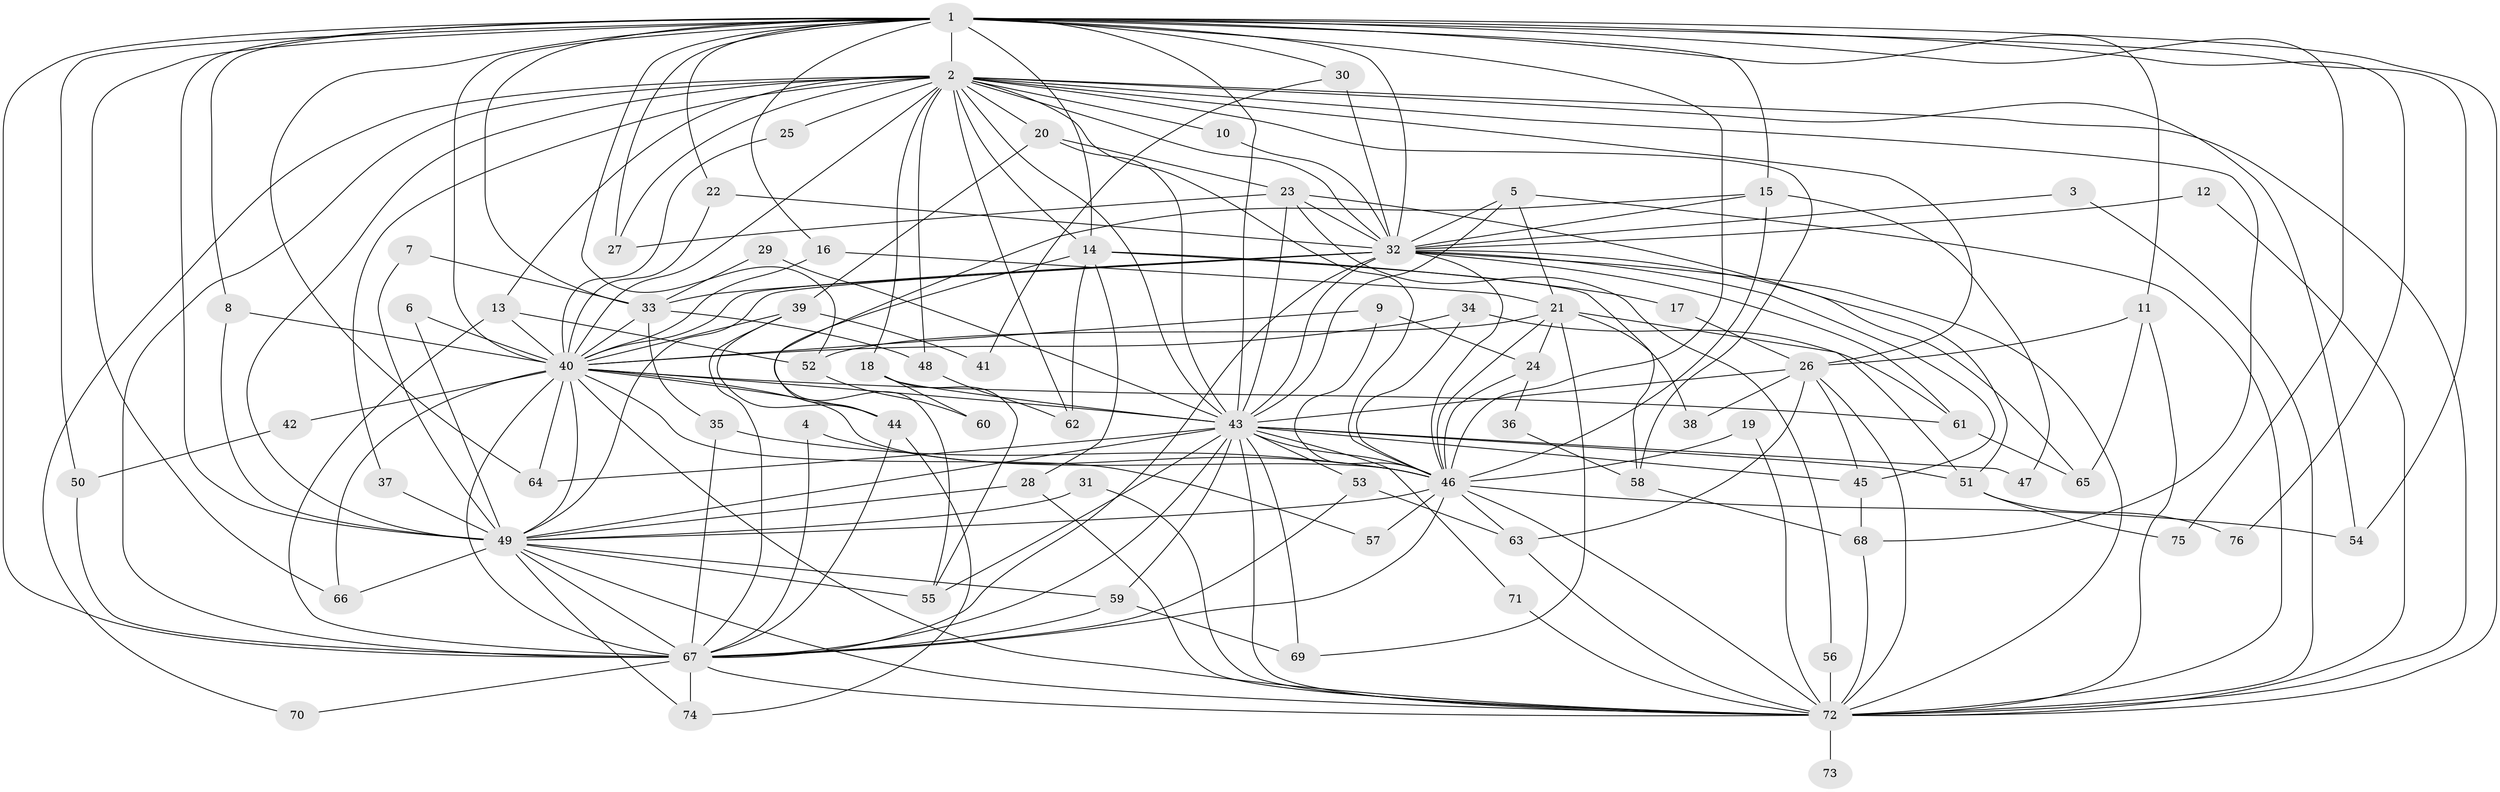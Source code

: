 // original degree distribution, {15: 0.008064516129032258, 23: 0.008064516129032258, 26: 0.016129032258064516, 21: 0.016129032258064516, 27: 0.008064516129032258, 25: 0.016129032258064516, 20: 0.008064516129032258, 7: 0.016129032258064516, 5: 0.04032258064516129, 2: 0.5564516129032258, 3: 0.1774193548387097, 4: 0.10483870967741936, 8: 0.016129032258064516, 6: 0.008064516129032258}
// Generated by graph-tools (version 1.1) at 2025/36/03/04/25 23:36:32]
// undirected, 76 vertices, 204 edges
graph export_dot {
  node [color=gray90,style=filled];
  1;
  2;
  3;
  4;
  5;
  6;
  7;
  8;
  9;
  10;
  11;
  12;
  13;
  14;
  15;
  16;
  17;
  18;
  19;
  20;
  21;
  22;
  23;
  24;
  25;
  26;
  27;
  28;
  29;
  30;
  31;
  32;
  33;
  34;
  35;
  36;
  37;
  38;
  39;
  40;
  41;
  42;
  43;
  44;
  45;
  46;
  47;
  48;
  49;
  50;
  51;
  52;
  53;
  54;
  55;
  56;
  57;
  58;
  59;
  60;
  61;
  62;
  63;
  64;
  65;
  66;
  67;
  68;
  69;
  70;
  71;
  72;
  73;
  74;
  75;
  76;
  1 -- 2 [weight=3.0];
  1 -- 8 [weight=1.0];
  1 -- 11 [weight=1.0];
  1 -- 14 [weight=1.0];
  1 -- 15 [weight=1.0];
  1 -- 16 [weight=1.0];
  1 -- 22 [weight=1.0];
  1 -- 27 [weight=1.0];
  1 -- 30 [weight=2.0];
  1 -- 32 [weight=2.0];
  1 -- 33 [weight=1.0];
  1 -- 40 [weight=2.0];
  1 -- 43 [weight=2.0];
  1 -- 46 [weight=2.0];
  1 -- 49 [weight=2.0];
  1 -- 50 [weight=2.0];
  1 -- 52 [weight=1.0];
  1 -- 54 [weight=1.0];
  1 -- 64 [weight=1.0];
  1 -- 66 [weight=1.0];
  1 -- 67 [weight=2.0];
  1 -- 72 [weight=3.0];
  1 -- 75 [weight=1.0];
  1 -- 76 [weight=1.0];
  2 -- 10 [weight=1.0];
  2 -- 13 [weight=1.0];
  2 -- 14 [weight=1.0];
  2 -- 18 [weight=1.0];
  2 -- 20 [weight=1.0];
  2 -- 25 [weight=1.0];
  2 -- 26 [weight=1.0];
  2 -- 27 [weight=1.0];
  2 -- 32 [weight=1.0];
  2 -- 37 [weight=1.0];
  2 -- 40 [weight=1.0];
  2 -- 43 [weight=1.0];
  2 -- 46 [weight=1.0];
  2 -- 48 [weight=1.0];
  2 -- 49 [weight=2.0];
  2 -- 54 [weight=1.0];
  2 -- 58 [weight=1.0];
  2 -- 62 [weight=1.0];
  2 -- 67 [weight=1.0];
  2 -- 68 [weight=1.0];
  2 -- 70 [weight=1.0];
  2 -- 72 [weight=1.0];
  3 -- 32 [weight=1.0];
  3 -- 72 [weight=1.0];
  4 -- 46 [weight=1.0];
  4 -- 67 [weight=1.0];
  5 -- 21 [weight=1.0];
  5 -- 32 [weight=1.0];
  5 -- 43 [weight=1.0];
  5 -- 72 [weight=1.0];
  6 -- 40 [weight=1.0];
  6 -- 49 [weight=1.0];
  7 -- 33 [weight=1.0];
  7 -- 49 [weight=1.0];
  8 -- 40 [weight=1.0];
  8 -- 49 [weight=1.0];
  9 -- 24 [weight=1.0];
  9 -- 40 [weight=1.0];
  9 -- 46 [weight=1.0];
  10 -- 32 [weight=1.0];
  11 -- 26 [weight=1.0];
  11 -- 65 [weight=1.0];
  11 -- 72 [weight=1.0];
  12 -- 32 [weight=1.0];
  12 -- 72 [weight=1.0];
  13 -- 40 [weight=1.0];
  13 -- 52 [weight=1.0];
  13 -- 67 [weight=1.0];
  14 -- 17 [weight=1.0];
  14 -- 28 [weight=1.0];
  14 -- 55 [weight=1.0];
  14 -- 58 [weight=1.0];
  14 -- 62 [weight=1.0];
  15 -- 32 [weight=1.0];
  15 -- 44 [weight=1.0];
  15 -- 46 [weight=1.0];
  15 -- 47 [weight=1.0];
  16 -- 21 [weight=1.0];
  16 -- 40 [weight=1.0];
  17 -- 26 [weight=1.0];
  18 -- 43 [weight=2.0];
  18 -- 55 [weight=1.0];
  18 -- 60 [weight=1.0];
  19 -- 46 [weight=1.0];
  19 -- 72 [weight=1.0];
  20 -- 23 [weight=1.0];
  20 -- 39 [weight=1.0];
  20 -- 43 [weight=1.0];
  21 -- 24 [weight=1.0];
  21 -- 38 [weight=1.0];
  21 -- 46 [weight=1.0];
  21 -- 51 [weight=1.0];
  21 -- 52 [weight=1.0];
  21 -- 69 [weight=1.0];
  22 -- 32 [weight=1.0];
  22 -- 40 [weight=1.0];
  23 -- 27 [weight=1.0];
  23 -- 32 [weight=1.0];
  23 -- 43 [weight=1.0];
  23 -- 51 [weight=1.0];
  23 -- 56 [weight=1.0];
  24 -- 36 [weight=1.0];
  24 -- 46 [weight=1.0];
  25 -- 40 [weight=1.0];
  26 -- 38 [weight=1.0];
  26 -- 43 [weight=1.0];
  26 -- 45 [weight=1.0];
  26 -- 63 [weight=1.0];
  26 -- 72 [weight=1.0];
  28 -- 49 [weight=1.0];
  28 -- 72 [weight=1.0];
  29 -- 33 [weight=1.0];
  29 -- 43 [weight=1.0];
  30 -- 32 [weight=1.0];
  30 -- 41 [weight=1.0];
  31 -- 49 [weight=1.0];
  31 -- 72 [weight=1.0];
  32 -- 33 [weight=1.0];
  32 -- 40 [weight=2.0];
  32 -- 43 [weight=2.0];
  32 -- 45 [weight=1.0];
  32 -- 46 [weight=2.0];
  32 -- 49 [weight=1.0];
  32 -- 61 [weight=1.0];
  32 -- 65 [weight=1.0];
  32 -- 67 [weight=2.0];
  32 -- 72 [weight=1.0];
  33 -- 35 [weight=1.0];
  33 -- 40 [weight=1.0];
  33 -- 48 [weight=1.0];
  34 -- 40 [weight=1.0];
  34 -- 46 [weight=1.0];
  34 -- 61 [weight=1.0];
  35 -- 46 [weight=1.0];
  35 -- 67 [weight=1.0];
  36 -- 58 [weight=1.0];
  37 -- 49 [weight=2.0];
  39 -- 40 [weight=1.0];
  39 -- 41 [weight=1.0];
  39 -- 44 [weight=1.0];
  39 -- 67 [weight=1.0];
  40 -- 42 [weight=1.0];
  40 -- 43 [weight=1.0];
  40 -- 44 [weight=1.0];
  40 -- 46 [weight=1.0];
  40 -- 49 [weight=1.0];
  40 -- 57 [weight=1.0];
  40 -- 61 [weight=1.0];
  40 -- 64 [weight=1.0];
  40 -- 66 [weight=1.0];
  40 -- 67 [weight=1.0];
  40 -- 72 [weight=1.0];
  42 -- 50 [weight=1.0];
  43 -- 45 [weight=1.0];
  43 -- 46 [weight=1.0];
  43 -- 47 [weight=1.0];
  43 -- 49 [weight=1.0];
  43 -- 51 [weight=1.0];
  43 -- 53 [weight=1.0];
  43 -- 55 [weight=1.0];
  43 -- 59 [weight=1.0];
  43 -- 64 [weight=1.0];
  43 -- 67 [weight=1.0];
  43 -- 69 [weight=1.0];
  43 -- 71 [weight=1.0];
  43 -- 72 [weight=2.0];
  44 -- 67 [weight=1.0];
  44 -- 74 [weight=1.0];
  45 -- 68 [weight=1.0];
  46 -- 49 [weight=1.0];
  46 -- 54 [weight=1.0];
  46 -- 57 [weight=1.0];
  46 -- 63 [weight=1.0];
  46 -- 67 [weight=1.0];
  46 -- 72 [weight=1.0];
  48 -- 62 [weight=1.0];
  49 -- 55 [weight=1.0];
  49 -- 59 [weight=1.0];
  49 -- 66 [weight=1.0];
  49 -- 67 [weight=1.0];
  49 -- 72 [weight=1.0];
  49 -- 74 [weight=1.0];
  50 -- 67 [weight=1.0];
  51 -- 75 [weight=1.0];
  51 -- 76 [weight=1.0];
  52 -- 60 [weight=1.0];
  53 -- 63 [weight=1.0];
  53 -- 67 [weight=1.0];
  56 -- 72 [weight=1.0];
  58 -- 68 [weight=1.0];
  59 -- 67 [weight=1.0];
  59 -- 69 [weight=1.0];
  61 -- 65 [weight=1.0];
  63 -- 72 [weight=1.0];
  67 -- 70 [weight=1.0];
  67 -- 72 [weight=1.0];
  67 -- 74 [weight=1.0];
  68 -- 72 [weight=1.0];
  71 -- 72 [weight=1.0];
  72 -- 73 [weight=1.0];
}
